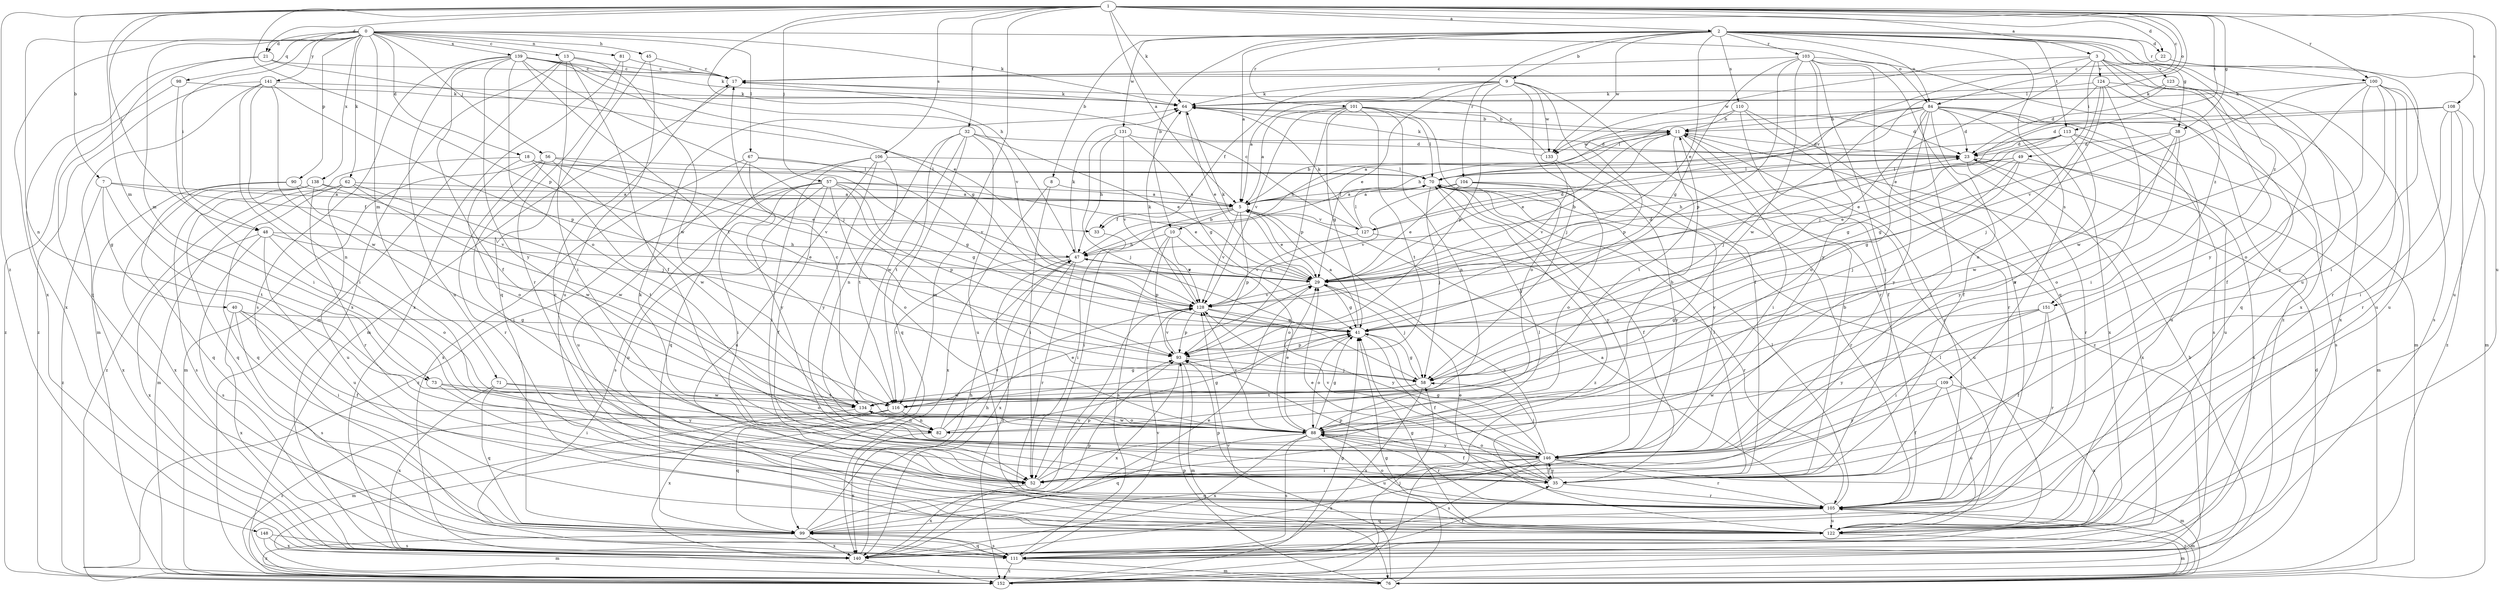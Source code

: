 strict digraph  {
0;
1;
2;
3;
5;
7;
8;
9;
10;
11;
13;
17;
18;
21;
22;
23;
29;
32;
33;
35;
38;
40;
41;
45;
47;
48;
49;
52;
56;
57;
58;
62;
64;
67;
70;
71;
73;
76;
81;
82;
84;
88;
90;
93;
98;
99;
100;
101;
103;
104;
105;
106;
108;
109;
110;
111;
113;
116;
122;
123;
124;
127;
128;
131;
133;
134;
138;
139;
140;
141;
146;
148;
151;
152;
0 -> 13  [label=c];
0 -> 18  [label=d];
0 -> 21  [label=d];
0 -> 45  [label=h];
0 -> 48  [label=i];
0 -> 56  [label=j];
0 -> 62  [label=k];
0 -> 64  [label=k];
0 -> 67  [label=l];
0 -> 71  [label=m];
0 -> 73  [label=m];
0 -> 81  [label=n];
0 -> 82  [label=n];
0 -> 84  [label=o];
0 -> 90  [label=p];
0 -> 98  [label=q];
0 -> 138  [label=x];
0 -> 139  [label=x];
0 -> 140  [label=x];
0 -> 141  [label=y];
1 -> 2  [label=a];
1 -> 3  [label=a];
1 -> 5  [label=a];
1 -> 7  [label=b];
1 -> 17  [label=c];
1 -> 21  [label=d];
1 -> 22  [label=d];
1 -> 32  [label=f];
1 -> 38  [label=g];
1 -> 47  [label=h];
1 -> 48  [label=i];
1 -> 57  [label=j];
1 -> 64  [label=k];
1 -> 70  [label=l];
1 -> 73  [label=m];
1 -> 76  [label=m];
1 -> 84  [label=o];
1 -> 93  [label=p];
1 -> 100  [label=r];
1 -> 106  [label=s];
1 -> 108  [label=s];
1 -> 113  [label=t];
1 -> 122  [label=u];
1 -> 148  [label=z];
2 -> 5  [label=a];
2 -> 8  [label=b];
2 -> 9  [label=b];
2 -> 10  [label=b];
2 -> 22  [label=d];
2 -> 29  [label=e];
2 -> 38  [label=g];
2 -> 84  [label=o];
2 -> 100  [label=r];
2 -> 101  [label=r];
2 -> 103  [label=r];
2 -> 104  [label=r];
2 -> 109  [label=s];
2 -> 110  [label=s];
2 -> 113  [label=t];
2 -> 122  [label=u];
2 -> 131  [label=w];
2 -> 133  [label=w];
2 -> 151  [label=z];
3 -> 49  [label=i];
3 -> 58  [label=j];
3 -> 123  [label=v];
3 -> 124  [label=v];
3 -> 127  [label=v];
3 -> 133  [label=w];
3 -> 140  [label=x];
3 -> 146  [label=y];
3 -> 151  [label=z];
5 -> 10  [label=b];
5 -> 11  [label=b];
5 -> 29  [label=e];
5 -> 33  [label=f];
5 -> 52  [label=i];
5 -> 70  [label=l];
5 -> 93  [label=p];
5 -> 127  [label=v];
5 -> 128  [label=v];
7 -> 5  [label=a];
7 -> 33  [label=f];
7 -> 40  [label=g];
7 -> 116  [label=t];
7 -> 152  [label=z];
8 -> 5  [label=a];
8 -> 52  [label=i];
8 -> 140  [label=x];
9 -> 5  [label=a];
9 -> 29  [label=e];
9 -> 33  [label=f];
9 -> 35  [label=f];
9 -> 58  [label=j];
9 -> 64  [label=k];
9 -> 93  [label=p];
9 -> 105  [label=r];
9 -> 133  [label=w];
10 -> 47  [label=h];
10 -> 88  [label=o];
10 -> 93  [label=p];
10 -> 111  [label=s];
10 -> 128  [label=v];
11 -> 23  [label=d];
11 -> 29  [label=e];
11 -> 47  [label=h];
11 -> 52  [label=i];
11 -> 105  [label=r];
11 -> 116  [label=t];
11 -> 133  [label=w];
13 -> 17  [label=c];
13 -> 35  [label=f];
13 -> 52  [label=i];
13 -> 76  [label=m];
13 -> 134  [label=w];
13 -> 140  [label=x];
17 -> 64  [label=k];
17 -> 76  [label=m];
18 -> 29  [label=e];
18 -> 58  [label=j];
18 -> 70  [label=l];
18 -> 88  [label=o];
18 -> 128  [label=v];
18 -> 152  [label=z];
21 -> 17  [label=c];
21 -> 29  [label=e];
21 -> 99  [label=q];
21 -> 140  [label=x];
22 -> 17  [label=c];
22 -> 52  [label=i];
22 -> 122  [label=u];
23 -> 70  [label=l];
23 -> 76  [label=m];
23 -> 105  [label=r];
23 -> 140  [label=x];
29 -> 11  [label=b];
29 -> 23  [label=d];
29 -> 41  [label=g];
29 -> 47  [label=h];
29 -> 58  [label=j];
29 -> 64  [label=k];
29 -> 128  [label=v];
32 -> 23  [label=d];
32 -> 29  [label=e];
32 -> 82  [label=n];
32 -> 99  [label=q];
32 -> 116  [label=t];
32 -> 122  [label=u];
32 -> 134  [label=w];
33 -> 52  [label=i];
35 -> 11  [label=b];
35 -> 29  [label=e];
35 -> 70  [label=l];
35 -> 93  [label=p];
35 -> 105  [label=r];
35 -> 146  [label=y];
38 -> 23  [label=d];
38 -> 41  [label=g];
38 -> 82  [label=n];
38 -> 88  [label=o];
38 -> 134  [label=w];
40 -> 35  [label=f];
40 -> 41  [label=g];
40 -> 52  [label=i];
40 -> 111  [label=s];
40 -> 140  [label=x];
41 -> 5  [label=a];
41 -> 35  [label=f];
41 -> 88  [label=o];
41 -> 93  [label=p];
45 -> 17  [label=c];
45 -> 99  [label=q];
45 -> 122  [label=u];
47 -> 29  [label=e];
47 -> 64  [label=k];
47 -> 105  [label=r];
47 -> 116  [label=t];
47 -> 140  [label=x];
47 -> 152  [label=z];
48 -> 29  [label=e];
48 -> 47  [label=h];
48 -> 88  [label=o];
48 -> 111  [label=s];
48 -> 122  [label=u];
48 -> 140  [label=x];
49 -> 29  [label=e];
49 -> 41  [label=g];
49 -> 47  [label=h];
49 -> 58  [label=j];
49 -> 70  [label=l];
49 -> 140  [label=x];
52 -> 64  [label=k];
52 -> 70  [label=l];
52 -> 93  [label=p];
52 -> 140  [label=x];
56 -> 41  [label=g];
56 -> 52  [label=i];
56 -> 70  [label=l];
56 -> 76  [label=m];
56 -> 105  [label=r];
56 -> 134  [label=w];
57 -> 5  [label=a];
57 -> 29  [label=e];
57 -> 35  [label=f];
57 -> 41  [label=g];
57 -> 52  [label=i];
57 -> 88  [label=o];
57 -> 93  [label=p];
57 -> 111  [label=s];
57 -> 122  [label=u];
57 -> 152  [label=z];
58 -> 41  [label=g];
58 -> 111  [label=s];
58 -> 116  [label=t];
58 -> 134  [label=w];
62 -> 5  [label=a];
62 -> 76  [label=m];
62 -> 99  [label=q];
62 -> 116  [label=t];
62 -> 122  [label=u];
62 -> 134  [label=w];
64 -> 11  [label=b];
64 -> 23  [label=d];
64 -> 29  [label=e];
67 -> 70  [label=l];
67 -> 122  [label=u];
67 -> 128  [label=v];
67 -> 140  [label=x];
67 -> 146  [label=y];
70 -> 5  [label=a];
70 -> 35  [label=f];
70 -> 58  [label=j];
70 -> 122  [label=u];
70 -> 146  [label=y];
70 -> 152  [label=z];
71 -> 88  [label=o];
71 -> 99  [label=q];
71 -> 134  [label=w];
71 -> 140  [label=x];
73 -> 52  [label=i];
73 -> 116  [label=t];
73 -> 146  [label=y];
76 -> 41  [label=g];
76 -> 93  [label=p];
76 -> 105  [label=r];
76 -> 128  [label=v];
81 -> 17  [label=c];
81 -> 105  [label=r];
81 -> 140  [label=x];
82 -> 29  [label=e];
82 -> 41  [label=g];
82 -> 128  [label=v];
82 -> 140  [label=x];
84 -> 11  [label=b];
84 -> 23  [label=d];
84 -> 35  [label=f];
84 -> 47  [label=h];
84 -> 52  [label=i];
84 -> 58  [label=j];
84 -> 70  [label=l];
84 -> 76  [label=m];
84 -> 88  [label=o];
84 -> 111  [label=s];
84 -> 122  [label=u];
84 -> 140  [label=x];
84 -> 146  [label=y];
88 -> 11  [label=b];
88 -> 17  [label=c];
88 -> 29  [label=e];
88 -> 35  [label=f];
88 -> 41  [label=g];
88 -> 99  [label=q];
88 -> 105  [label=r];
88 -> 111  [label=s];
88 -> 122  [label=u];
88 -> 128  [label=v];
88 -> 134  [label=w];
88 -> 140  [label=x];
88 -> 146  [label=y];
90 -> 5  [label=a];
90 -> 99  [label=q];
90 -> 134  [label=w];
90 -> 140  [label=x];
93 -> 58  [label=j];
93 -> 76  [label=m];
93 -> 128  [label=v];
93 -> 140  [label=x];
98 -> 52  [label=i];
98 -> 64  [label=k];
98 -> 152  [label=z];
99 -> 47  [label=h];
99 -> 93  [label=p];
99 -> 111  [label=s];
99 -> 128  [label=v];
99 -> 140  [label=x];
99 -> 152  [label=z];
100 -> 64  [label=k];
100 -> 88  [label=o];
100 -> 105  [label=r];
100 -> 111  [label=s];
100 -> 122  [label=u];
100 -> 128  [label=v];
100 -> 134  [label=w];
100 -> 146  [label=y];
101 -> 5  [label=a];
101 -> 11  [label=b];
101 -> 41  [label=g];
101 -> 70  [label=l];
101 -> 82  [label=n];
101 -> 88  [label=o];
101 -> 93  [label=p];
101 -> 116  [label=t];
101 -> 128  [label=v];
103 -> 17  [label=c];
103 -> 41  [label=g];
103 -> 52  [label=i];
103 -> 93  [label=p];
103 -> 99  [label=q];
103 -> 105  [label=r];
103 -> 134  [label=w];
103 -> 146  [label=y];
103 -> 152  [label=z];
104 -> 5  [label=a];
104 -> 29  [label=e];
104 -> 88  [label=o];
104 -> 105  [label=r];
104 -> 128  [label=v];
104 -> 146  [label=y];
105 -> 5  [label=a];
105 -> 17  [label=c];
105 -> 29  [label=e];
105 -> 70  [label=l];
105 -> 76  [label=m];
105 -> 88  [label=o];
105 -> 93  [label=p];
105 -> 99  [label=q];
105 -> 122  [label=u];
106 -> 52  [label=i];
106 -> 70  [label=l];
106 -> 99  [label=q];
106 -> 116  [label=t];
106 -> 122  [label=u];
106 -> 146  [label=y];
108 -> 11  [label=b];
108 -> 23  [label=d];
108 -> 52  [label=i];
108 -> 76  [label=m];
108 -> 105  [label=r];
108 -> 152  [label=z];
109 -> 35  [label=f];
109 -> 122  [label=u];
109 -> 134  [label=w];
109 -> 140  [label=x];
109 -> 146  [label=y];
110 -> 11  [label=b];
110 -> 35  [label=f];
110 -> 93  [label=p];
110 -> 105  [label=r];
110 -> 152  [label=z];
111 -> 35  [label=f];
111 -> 76  [label=m];
111 -> 99  [label=q];
111 -> 128  [label=v];
111 -> 152  [label=z];
113 -> 5  [label=a];
113 -> 23  [label=d];
113 -> 29  [label=e];
113 -> 41  [label=g];
113 -> 111  [label=s];
113 -> 122  [label=u];
113 -> 146  [label=y];
116 -> 41  [label=g];
116 -> 76  [label=m];
116 -> 82  [label=n];
116 -> 99  [label=q];
116 -> 140  [label=x];
122 -> 5  [label=a];
122 -> 41  [label=g];
122 -> 70  [label=l];
122 -> 76  [label=m];
123 -> 23  [label=d];
123 -> 35  [label=f];
123 -> 64  [label=k];
123 -> 122  [label=u];
124 -> 29  [label=e];
124 -> 52  [label=i];
124 -> 58  [label=j];
124 -> 64  [label=k];
124 -> 88  [label=o];
124 -> 99  [label=q];
124 -> 140  [label=x];
127 -> 17  [label=c];
127 -> 23  [label=d];
127 -> 64  [label=k];
127 -> 70  [label=l];
127 -> 105  [label=r];
127 -> 128  [label=v];
128 -> 41  [label=g];
128 -> 64  [label=k];
128 -> 93  [label=p];
128 -> 146  [label=y];
131 -> 23  [label=d];
131 -> 41  [label=g];
131 -> 47  [label=h];
131 -> 58  [label=j];
131 -> 128  [label=v];
133 -> 17  [label=c];
133 -> 64  [label=k];
133 -> 128  [label=v];
133 -> 146  [label=y];
134 -> 82  [label=n];
134 -> 88  [label=o];
134 -> 152  [label=z];
138 -> 5  [label=a];
138 -> 99  [label=q];
138 -> 105  [label=r];
138 -> 111  [label=s];
138 -> 128  [label=v];
138 -> 140  [label=x];
139 -> 17  [label=c];
139 -> 35  [label=f];
139 -> 41  [label=g];
139 -> 58  [label=j];
139 -> 64  [label=k];
139 -> 88  [label=o];
139 -> 111  [label=s];
139 -> 116  [label=t];
139 -> 122  [label=u];
139 -> 128  [label=v];
139 -> 146  [label=y];
140 -> 29  [label=e];
140 -> 47  [label=h];
140 -> 152  [label=z];
141 -> 52  [label=i];
141 -> 64  [label=k];
141 -> 76  [label=m];
141 -> 82  [label=n];
141 -> 93  [label=p];
141 -> 134  [label=w];
141 -> 152  [label=z];
146 -> 35  [label=f];
146 -> 41  [label=g];
146 -> 52  [label=i];
146 -> 58  [label=j];
146 -> 76  [label=m];
146 -> 88  [label=o];
146 -> 99  [label=q];
146 -> 105  [label=r];
146 -> 111  [label=s];
146 -> 128  [label=v];
146 -> 140  [label=x];
148 -> 76  [label=m];
148 -> 111  [label=s];
148 -> 140  [label=x];
151 -> 35  [label=f];
151 -> 41  [label=g];
151 -> 52  [label=i];
151 -> 105  [label=r];
151 -> 146  [label=y];
152 -> 11  [label=b];
152 -> 23  [label=d];
152 -> 41  [label=g];
152 -> 58  [label=j];
}
